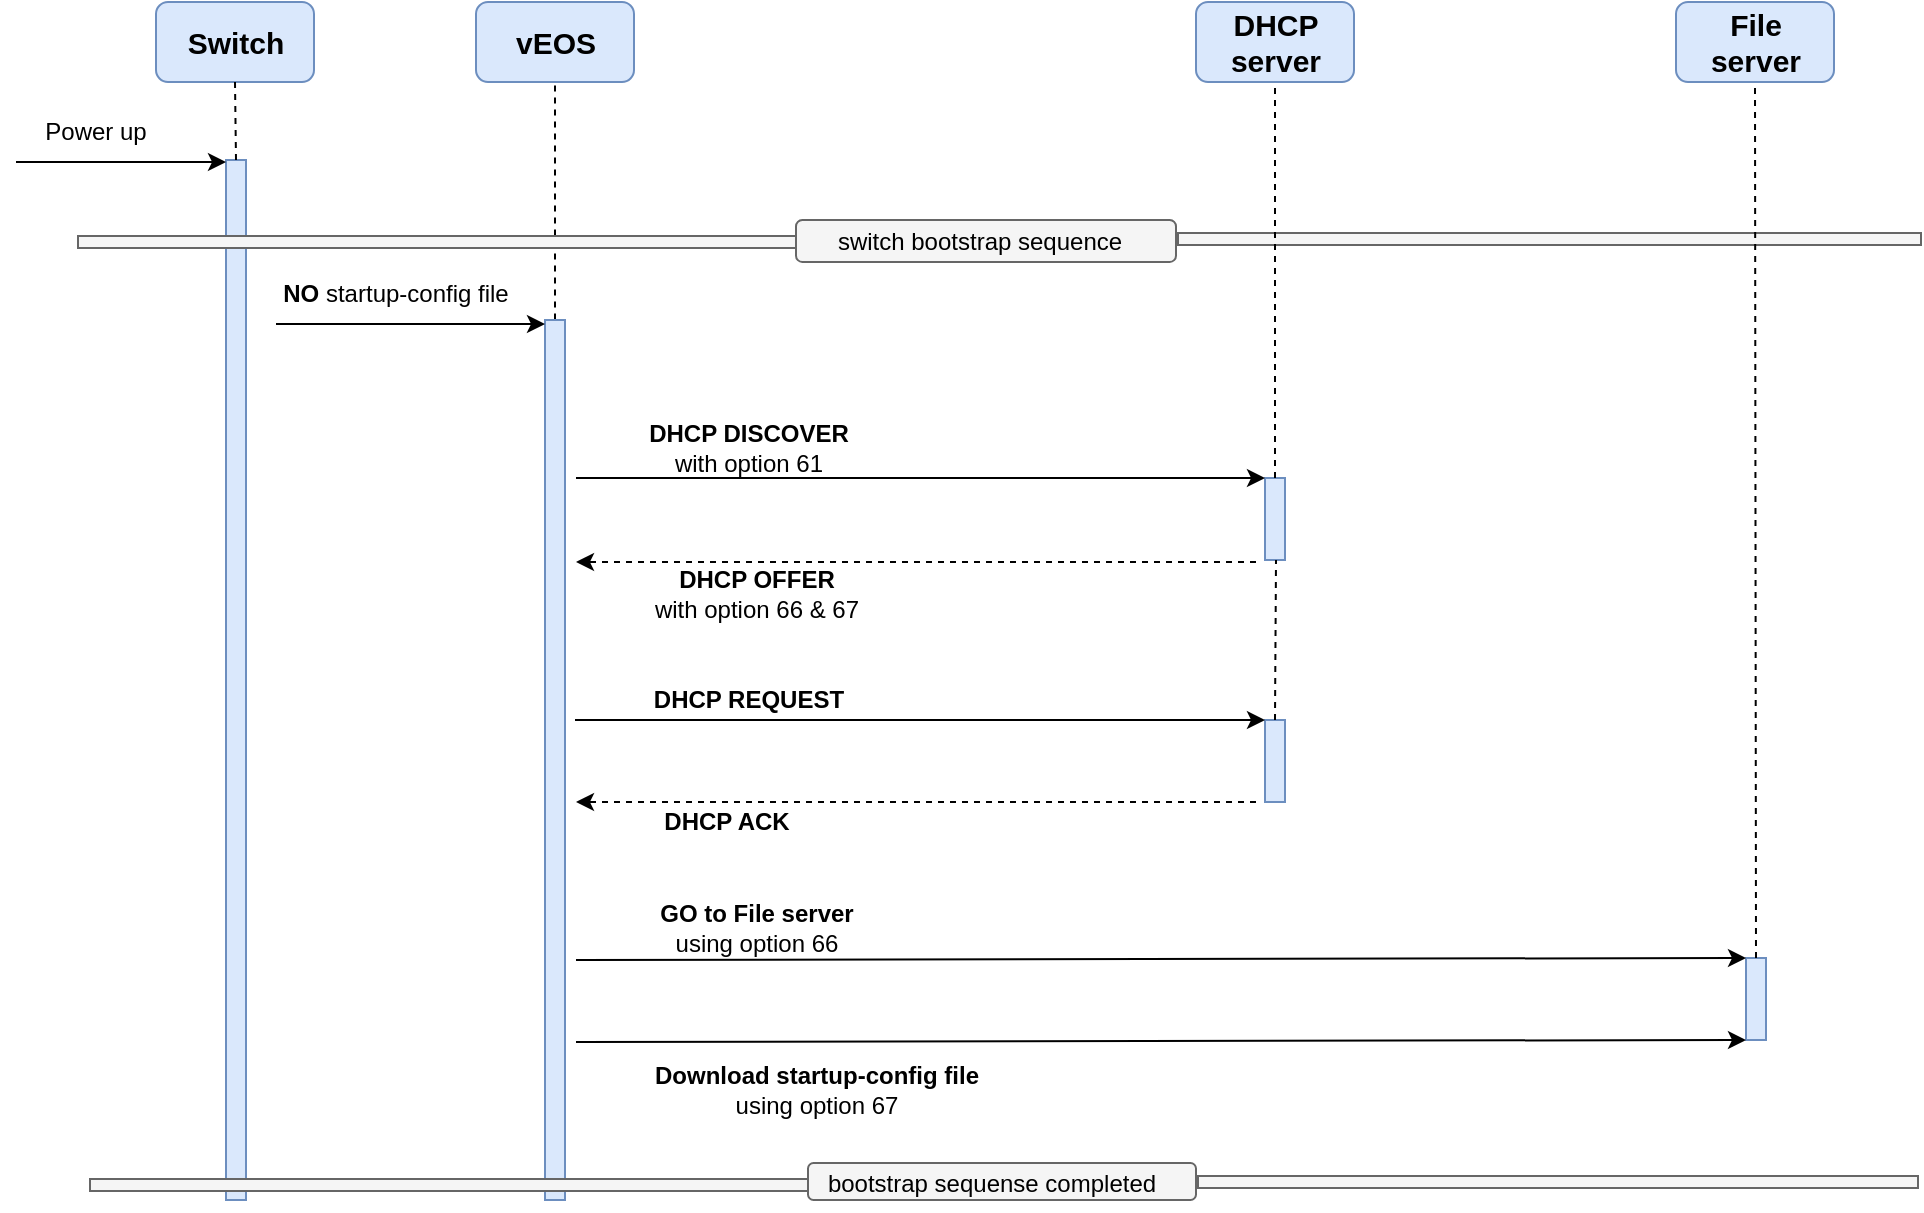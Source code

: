 <mxfile version="22.1.16" type="github">
  <diagram name="Page-1" id="74e2e168-ea6b-b213-b513-2b3c1d86103e">
    <mxGraphModel dx="1072" dy="1026" grid="1" gridSize="10" guides="1" tooltips="1" connect="1" arrows="1" fold="1" page="1" pageScale="1" pageWidth="1100" pageHeight="850" background="none" math="0" shadow="0">
      <root>
        <mxCell id="0" />
        <mxCell id="1" parent="0" />
        <mxCell id="bCRU6YlXV68KjKm_1EpI-22" value="" style="rounded=1;whiteSpace=wrap;html=1;fillColor=#dae8fc;strokeColor=#6c8ebf;" parent="1" vertex="1">
          <mxGeometry x="80" y="41" width="79" height="40" as="geometry" />
        </mxCell>
        <mxCell id="bCRU6YlXV68KjKm_1EpI-23" value="&lt;b&gt;&lt;font style=&quot;font-size: 15px;&quot;&gt;Switch&lt;/font&gt;&lt;/b&gt;" style="text;strokeColor=none;align=center;fillColor=none;html=1;verticalAlign=middle;whiteSpace=wrap;rounded=0;" parent="1" vertex="1">
          <mxGeometry x="90" y="46" width="60" height="30" as="geometry" />
        </mxCell>
        <mxCell id="bCRU6YlXV68KjKm_1EpI-24" value="" style="rounded=1;whiteSpace=wrap;html=1;fillColor=#dae8fc;strokeColor=#6c8ebf;" parent="1" vertex="1">
          <mxGeometry x="240" y="41" width="79" height="40" as="geometry" />
        </mxCell>
        <mxCell id="bCRU6YlXV68KjKm_1EpI-25" value="&lt;b&gt;&lt;font style=&quot;font-size: 15px;&quot;&gt;vEOS&lt;/font&gt;&lt;/b&gt;" style="text;strokeColor=none;align=center;fillColor=none;html=1;verticalAlign=middle;whiteSpace=wrap;rounded=0;" parent="1" vertex="1">
          <mxGeometry x="250" y="46" width="60" height="30" as="geometry" />
        </mxCell>
        <mxCell id="bCRU6YlXV68KjKm_1EpI-26" value="" style="rounded=1;whiteSpace=wrap;html=1;fillColor=#dae8fc;strokeColor=#6c8ebf;" parent="1" vertex="1">
          <mxGeometry x="600" y="41" width="79" height="40" as="geometry" />
        </mxCell>
        <mxCell id="bCRU6YlXV68KjKm_1EpI-27" value="&lt;b&gt;&lt;font style=&quot;font-size: 15px;&quot;&gt;DHCP server&lt;/font&gt;&lt;/b&gt;" style="text;strokeColor=none;align=center;fillColor=none;html=1;verticalAlign=middle;whiteSpace=wrap;rounded=0;" parent="1" vertex="1">
          <mxGeometry x="610" y="46" width="60" height="30" as="geometry" />
        </mxCell>
        <mxCell id="bCRU6YlXV68KjKm_1EpI-28" value="" style="rounded=1;whiteSpace=wrap;html=1;fillColor=#dae8fc;strokeColor=#6c8ebf;" parent="1" vertex="1">
          <mxGeometry x="840" y="41" width="79" height="40" as="geometry" />
        </mxCell>
        <mxCell id="bCRU6YlXV68KjKm_1EpI-29" value="&lt;b&gt;&lt;font style=&quot;font-size: 15px;&quot;&gt;File server&lt;/font&gt;&lt;/b&gt;" style="text;strokeColor=none;align=center;fillColor=none;html=1;verticalAlign=middle;whiteSpace=wrap;rounded=0;" parent="1" vertex="1">
          <mxGeometry x="850" y="46" width="60" height="30" as="geometry" />
        </mxCell>
        <mxCell id="bCRU6YlXV68KjKm_1EpI-30" value="" style="rounded=0;whiteSpace=wrap;html=1;fillColor=#dae8fc;strokeColor=#6c8ebf;" parent="1" vertex="1">
          <mxGeometry x="115" y="120" width="10" height="520" as="geometry" />
        </mxCell>
        <mxCell id="bCRU6YlXV68KjKm_1EpI-31" value="" style="endArrow=classic;html=1;rounded=0;" parent="1" edge="1">
          <mxGeometry width="50" height="50" relative="1" as="geometry">
            <mxPoint x="10" y="121" as="sourcePoint" />
            <mxPoint x="115" y="121" as="targetPoint" />
          </mxGeometry>
        </mxCell>
        <mxCell id="bCRU6YlXV68KjKm_1EpI-32" value="Power up" style="text;strokeColor=none;align=center;fillColor=none;html=1;verticalAlign=middle;whiteSpace=wrap;rounded=0;" parent="1" vertex="1">
          <mxGeometry x="20" y="91" width="60" height="30" as="geometry" />
        </mxCell>
        <mxCell id="bCRU6YlXV68KjKm_1EpI-34" value="" style="endArrow=none;dashed=1;html=1;rounded=0;entryX=0.5;entryY=1;entryDx=0;entryDy=0;exitX=0.5;exitY=0;exitDx=0;exitDy=0;" parent="1" source="bCRU6YlXV68KjKm_1EpI-30" target="bCRU6YlXV68KjKm_1EpI-22" edge="1">
          <mxGeometry width="50" height="50" relative="1" as="geometry">
            <mxPoint x="510" y="550" as="sourcePoint" />
            <mxPoint x="560" y="500" as="targetPoint" />
          </mxGeometry>
        </mxCell>
        <mxCell id="bCRU6YlXV68KjKm_1EpI-35" value="" style="endArrow=none;dashed=1;html=1;rounded=0;entryX=0.5;entryY=1;entryDx=0;entryDy=0;exitX=0.5;exitY=0.695;exitDx=0;exitDy=0;exitPerimeter=0;" parent="1" source="bCRU6YlXV68KjKm_1EpI-36" target="bCRU6YlXV68KjKm_1EpI-24" edge="1">
          <mxGeometry width="50" height="50" relative="1" as="geometry">
            <mxPoint x="280" y="840" as="sourcePoint" />
            <mxPoint x="560" y="550" as="targetPoint" />
          </mxGeometry>
        </mxCell>
        <mxCell id="bCRU6YlXV68KjKm_1EpI-36" value="" style="rounded=0;whiteSpace=wrap;html=1;fillColor=#dae8fc;strokeColor=#6c8ebf;" parent="1" vertex="1">
          <mxGeometry x="274.5" y="200" width="10" height="440" as="geometry" />
        </mxCell>
        <mxCell id="bCRU6YlXV68KjKm_1EpI-37" value="" style="endArrow=classic;html=1;rounded=0;" parent="1" edge="1">
          <mxGeometry width="50" height="50" relative="1" as="geometry">
            <mxPoint x="140" y="202" as="sourcePoint" />
            <mxPoint x="274.5" y="202" as="targetPoint" />
          </mxGeometry>
        </mxCell>
        <mxCell id="bCRU6YlXV68KjKm_1EpI-39" value="&lt;b&gt;NO&lt;/b&gt; startup-config file" style="text;strokeColor=none;align=center;fillColor=none;html=1;verticalAlign=middle;whiteSpace=wrap;rounded=0;" parent="1" vertex="1">
          <mxGeometry x="140" y="172" width="120" height="30" as="geometry" />
        </mxCell>
        <mxCell id="bCRU6YlXV68KjKm_1EpI-40" value="" style="rounded=0;whiteSpace=wrap;html=1;rotation=-90;fillColor=#f5f5f5;fontColor=#333333;strokeColor=#666666;" parent="1" vertex="1">
          <mxGeometry x="219" y="-20" width="6" height="362" as="geometry" />
        </mxCell>
        <mxCell id="bCRU6YlXV68KjKm_1EpI-42" value="" style="rounded=1;whiteSpace=wrap;html=1;fillColor=#f5f5f5;fontColor=#333333;strokeColor=#666666;" parent="1" vertex="1">
          <mxGeometry x="400" y="150" width="190" height="21" as="geometry" />
        </mxCell>
        <mxCell id="bCRU6YlXV68KjKm_1EpI-41" value="switch bootstrap sequence" style="text;strokeColor=none;align=center;fillColor=none;html=1;verticalAlign=middle;whiteSpace=wrap;rounded=0;" parent="1" vertex="1">
          <mxGeometry x="412" y="147" width="160" height="27" as="geometry" />
        </mxCell>
        <mxCell id="bCRU6YlXV68KjKm_1EpI-43" value="" style="rounded=0;whiteSpace=wrap;html=1;rotation=-90;fillColor=#f5f5f5;fontColor=#333333;strokeColor=#666666;" parent="1" vertex="1">
          <mxGeometry x="773.75" y="-26.25" width="6" height="371.5" as="geometry" />
        </mxCell>
        <mxCell id="bCRU6YlXV68KjKm_1EpI-44" value="" style="rounded=0;whiteSpace=wrap;html=1;fillColor=#dae8fc;strokeColor=#6c8ebf;" parent="1" vertex="1">
          <mxGeometry x="634.5" y="279" width="10" height="41" as="geometry" />
        </mxCell>
        <mxCell id="bCRU6YlXV68KjKm_1EpI-45" value="" style="endArrow=none;dashed=1;html=1;rounded=0;entryX=0.5;entryY=1;entryDx=0;entryDy=0;exitX=0.5;exitY=0;exitDx=0;exitDy=0;" parent="1" source="bCRU6YlXV68KjKm_1EpI-44" target="bCRU6YlXV68KjKm_1EpI-26" edge="1">
          <mxGeometry width="50" height="50" relative="1" as="geometry">
            <mxPoint x="290" y="850" as="sourcePoint" />
            <mxPoint x="290" y="91" as="targetPoint" />
          </mxGeometry>
        </mxCell>
        <mxCell id="bCRU6YlXV68KjKm_1EpI-46" value="" style="edgeStyle=none;orthogonalLoop=1;jettySize=auto;html=1;rounded=0;entryX=0;entryY=0;entryDx=0;entryDy=0;" parent="1" target="bCRU6YlXV68KjKm_1EpI-44" edge="1">
          <mxGeometry width="80" relative="1" as="geometry">
            <mxPoint x="290" y="279" as="sourcePoint" />
            <mxPoint x="500" y="279" as="targetPoint" />
            <Array as="points" />
          </mxGeometry>
        </mxCell>
        <mxCell id="bCRU6YlXV68KjKm_1EpI-47" value="&lt;b&gt;DHCP DISCOVER&lt;/b&gt;&lt;br&gt;with option 61" style="text;strokeColor=none;align=center;fillColor=none;html=1;verticalAlign=middle;whiteSpace=wrap;rounded=0;" parent="1" vertex="1">
          <mxGeometry x="321" y="249" width="111" height="30" as="geometry" />
        </mxCell>
        <mxCell id="bCRU6YlXV68KjKm_1EpI-48" value="" style="edgeStyle=none;orthogonalLoop=1;jettySize=auto;html=1;rounded=0;dashed=1;" parent="1" edge="1">
          <mxGeometry width="80" relative="1" as="geometry">
            <mxPoint x="630" y="321" as="sourcePoint" />
            <mxPoint x="290" y="321" as="targetPoint" />
            <Array as="points" />
          </mxGeometry>
        </mxCell>
        <mxCell id="bCRU6YlXV68KjKm_1EpI-49" value="&lt;b&gt;DHCP OFFER&lt;/b&gt;&lt;br&gt;with option 66 &amp;amp; 67" style="text;strokeColor=none;align=center;fillColor=none;html=1;verticalAlign=middle;whiteSpace=wrap;rounded=0;" parent="1" vertex="1">
          <mxGeometry x="319.5" y="322" width="120.5" height="30" as="geometry" />
        </mxCell>
        <mxCell id="bCRU6YlXV68KjKm_1EpI-51" value="" style="rounded=0;whiteSpace=wrap;html=1;fillColor=#dae8fc;strokeColor=#6c8ebf;" parent="1" vertex="1">
          <mxGeometry x="634.5" y="400" width="10" height="41" as="geometry" />
        </mxCell>
        <mxCell id="bCRU6YlXV68KjKm_1EpI-53" value="" style="endArrow=none;dashed=1;html=1;rounded=0;exitX=0.5;exitY=0;exitDx=0;exitDy=0;" parent="1" source="bCRU6YlXV68KjKm_1EpI-51" edge="1">
          <mxGeometry width="50" height="50" relative="1" as="geometry">
            <mxPoint x="650" y="289" as="sourcePoint" />
            <mxPoint x="640" y="320" as="targetPoint" />
          </mxGeometry>
        </mxCell>
        <mxCell id="bCRU6YlXV68KjKm_1EpI-54" value="" style="edgeStyle=none;orthogonalLoop=1;jettySize=auto;html=1;rounded=0;entryX=0;entryY=0;entryDx=0;entryDy=0;" parent="1" edge="1">
          <mxGeometry width="80" relative="1" as="geometry">
            <mxPoint x="289.5" y="400" as="sourcePoint" />
            <mxPoint x="634.5" y="400" as="targetPoint" />
            <Array as="points" />
          </mxGeometry>
        </mxCell>
        <mxCell id="bCRU6YlXV68KjKm_1EpI-55" value="&lt;b&gt;DHCP REQUEST&lt;/b&gt;" style="text;strokeColor=none;align=center;fillColor=none;html=1;verticalAlign=middle;whiteSpace=wrap;rounded=0;" parent="1" vertex="1">
          <mxGeometry x="321" y="380" width="111" height="20" as="geometry" />
        </mxCell>
        <mxCell id="bCRU6YlXV68KjKm_1EpI-56" value="" style="edgeStyle=none;orthogonalLoop=1;jettySize=auto;html=1;rounded=0;dashed=1;" parent="1" edge="1">
          <mxGeometry width="80" relative="1" as="geometry">
            <mxPoint x="630" y="441" as="sourcePoint" />
            <mxPoint x="290" y="441" as="targetPoint" />
            <Array as="points" />
          </mxGeometry>
        </mxCell>
        <mxCell id="bCRU6YlXV68KjKm_1EpI-57" value="&lt;b&gt;DHCP ACK&lt;/b&gt;" style="text;strokeColor=none;align=center;fillColor=none;html=1;verticalAlign=middle;whiteSpace=wrap;rounded=0;" parent="1" vertex="1">
          <mxGeometry x="321" y="441" width="89" height="20" as="geometry" />
        </mxCell>
        <mxCell id="bCRU6YlXV68KjKm_1EpI-58" value="" style="rounded=0;whiteSpace=wrap;html=1;fillColor=#dae8fc;strokeColor=#6c8ebf;" parent="1" vertex="1">
          <mxGeometry x="875" y="519" width="10" height="41" as="geometry" />
        </mxCell>
        <mxCell id="bCRU6YlXV68KjKm_1EpI-59" value="" style="endArrow=none;dashed=1;html=1;rounded=0;entryX=0.5;entryY=1;entryDx=0;entryDy=0;exitX=0.5;exitY=0;exitDx=0;exitDy=0;" parent="1" source="bCRU6YlXV68KjKm_1EpI-58" target="bCRU6YlXV68KjKm_1EpI-28" edge="1">
          <mxGeometry width="50" height="50" relative="1" as="geometry">
            <mxPoint x="650" y="289" as="sourcePoint" />
            <mxPoint x="650" y="91" as="targetPoint" />
          </mxGeometry>
        </mxCell>
        <mxCell id="bCRU6YlXV68KjKm_1EpI-60" value="" style="edgeStyle=none;orthogonalLoop=1;jettySize=auto;html=1;rounded=0;entryX=0;entryY=0;entryDx=0;entryDy=0;" parent="1" edge="1">
          <mxGeometry width="80" relative="1" as="geometry">
            <mxPoint x="290" y="520" as="sourcePoint" />
            <mxPoint x="875" y="519" as="targetPoint" />
            <Array as="points" />
          </mxGeometry>
        </mxCell>
        <mxCell id="bCRU6YlXV68KjKm_1EpI-61" value="&lt;b&gt;GO to File server&lt;br&gt;&lt;/b&gt;using option 66" style="text;strokeColor=none;align=center;fillColor=none;html=1;verticalAlign=middle;whiteSpace=wrap;rounded=0;" parent="1" vertex="1">
          <mxGeometry x="321" y="489" width="119" height="30" as="geometry" />
        </mxCell>
        <mxCell id="bCRU6YlXV68KjKm_1EpI-62" value="" style="edgeStyle=none;orthogonalLoop=1;jettySize=auto;html=1;rounded=0;entryX=0;entryY=0;entryDx=0;entryDy=0;" parent="1" edge="1">
          <mxGeometry width="80" relative="1" as="geometry">
            <mxPoint x="290" y="561" as="sourcePoint" />
            <mxPoint x="875" y="560" as="targetPoint" />
            <Array as="points" />
          </mxGeometry>
        </mxCell>
        <mxCell id="bCRU6YlXV68KjKm_1EpI-63" value="&lt;b&gt;Download startup-config file&lt;br&gt;&lt;/b&gt;using option 67" style="text;strokeColor=none;align=center;fillColor=none;html=1;verticalAlign=middle;whiteSpace=wrap;rounded=0;" parent="1" vertex="1">
          <mxGeometry x="321" y="570" width="179" height="30" as="geometry" />
        </mxCell>
        <mxCell id="bkYHlDmEabNvsH-bivcV-1" value="" style="rounded=0;whiteSpace=wrap;html=1;rotation=-90;fillColor=#f5f5f5;fontColor=#333333;strokeColor=#666666;" parent="1" vertex="1">
          <mxGeometry x="225" y="451.5" width="6" height="362" as="geometry" />
        </mxCell>
        <mxCell id="bkYHlDmEabNvsH-bivcV-2" value="" style="rounded=1;whiteSpace=wrap;html=1;fillColor=#f5f5f5;fontColor=#333333;strokeColor=#666666;" parent="1" vertex="1">
          <mxGeometry x="406" y="621.5" width="194" height="18.5" as="geometry" />
        </mxCell>
        <mxCell id="bkYHlDmEabNvsH-bivcV-3" value="bootstrap sequense completed" style="text;strokeColor=none;align=center;fillColor=none;html=1;verticalAlign=middle;whiteSpace=wrap;rounded=0;" parent="1" vertex="1">
          <mxGeometry x="407" y="618.5" width="182" height="27" as="geometry" />
        </mxCell>
        <mxCell id="bkYHlDmEabNvsH-bivcV-4" value="" style="rounded=0;whiteSpace=wrap;html=1;rotation=-90;fillColor=#f5f5f5;fontColor=#333333;strokeColor=#666666;" parent="1" vertex="1">
          <mxGeometry x="778" y="451" width="6" height="360" as="geometry" />
        </mxCell>
      </root>
    </mxGraphModel>
  </diagram>
</mxfile>
